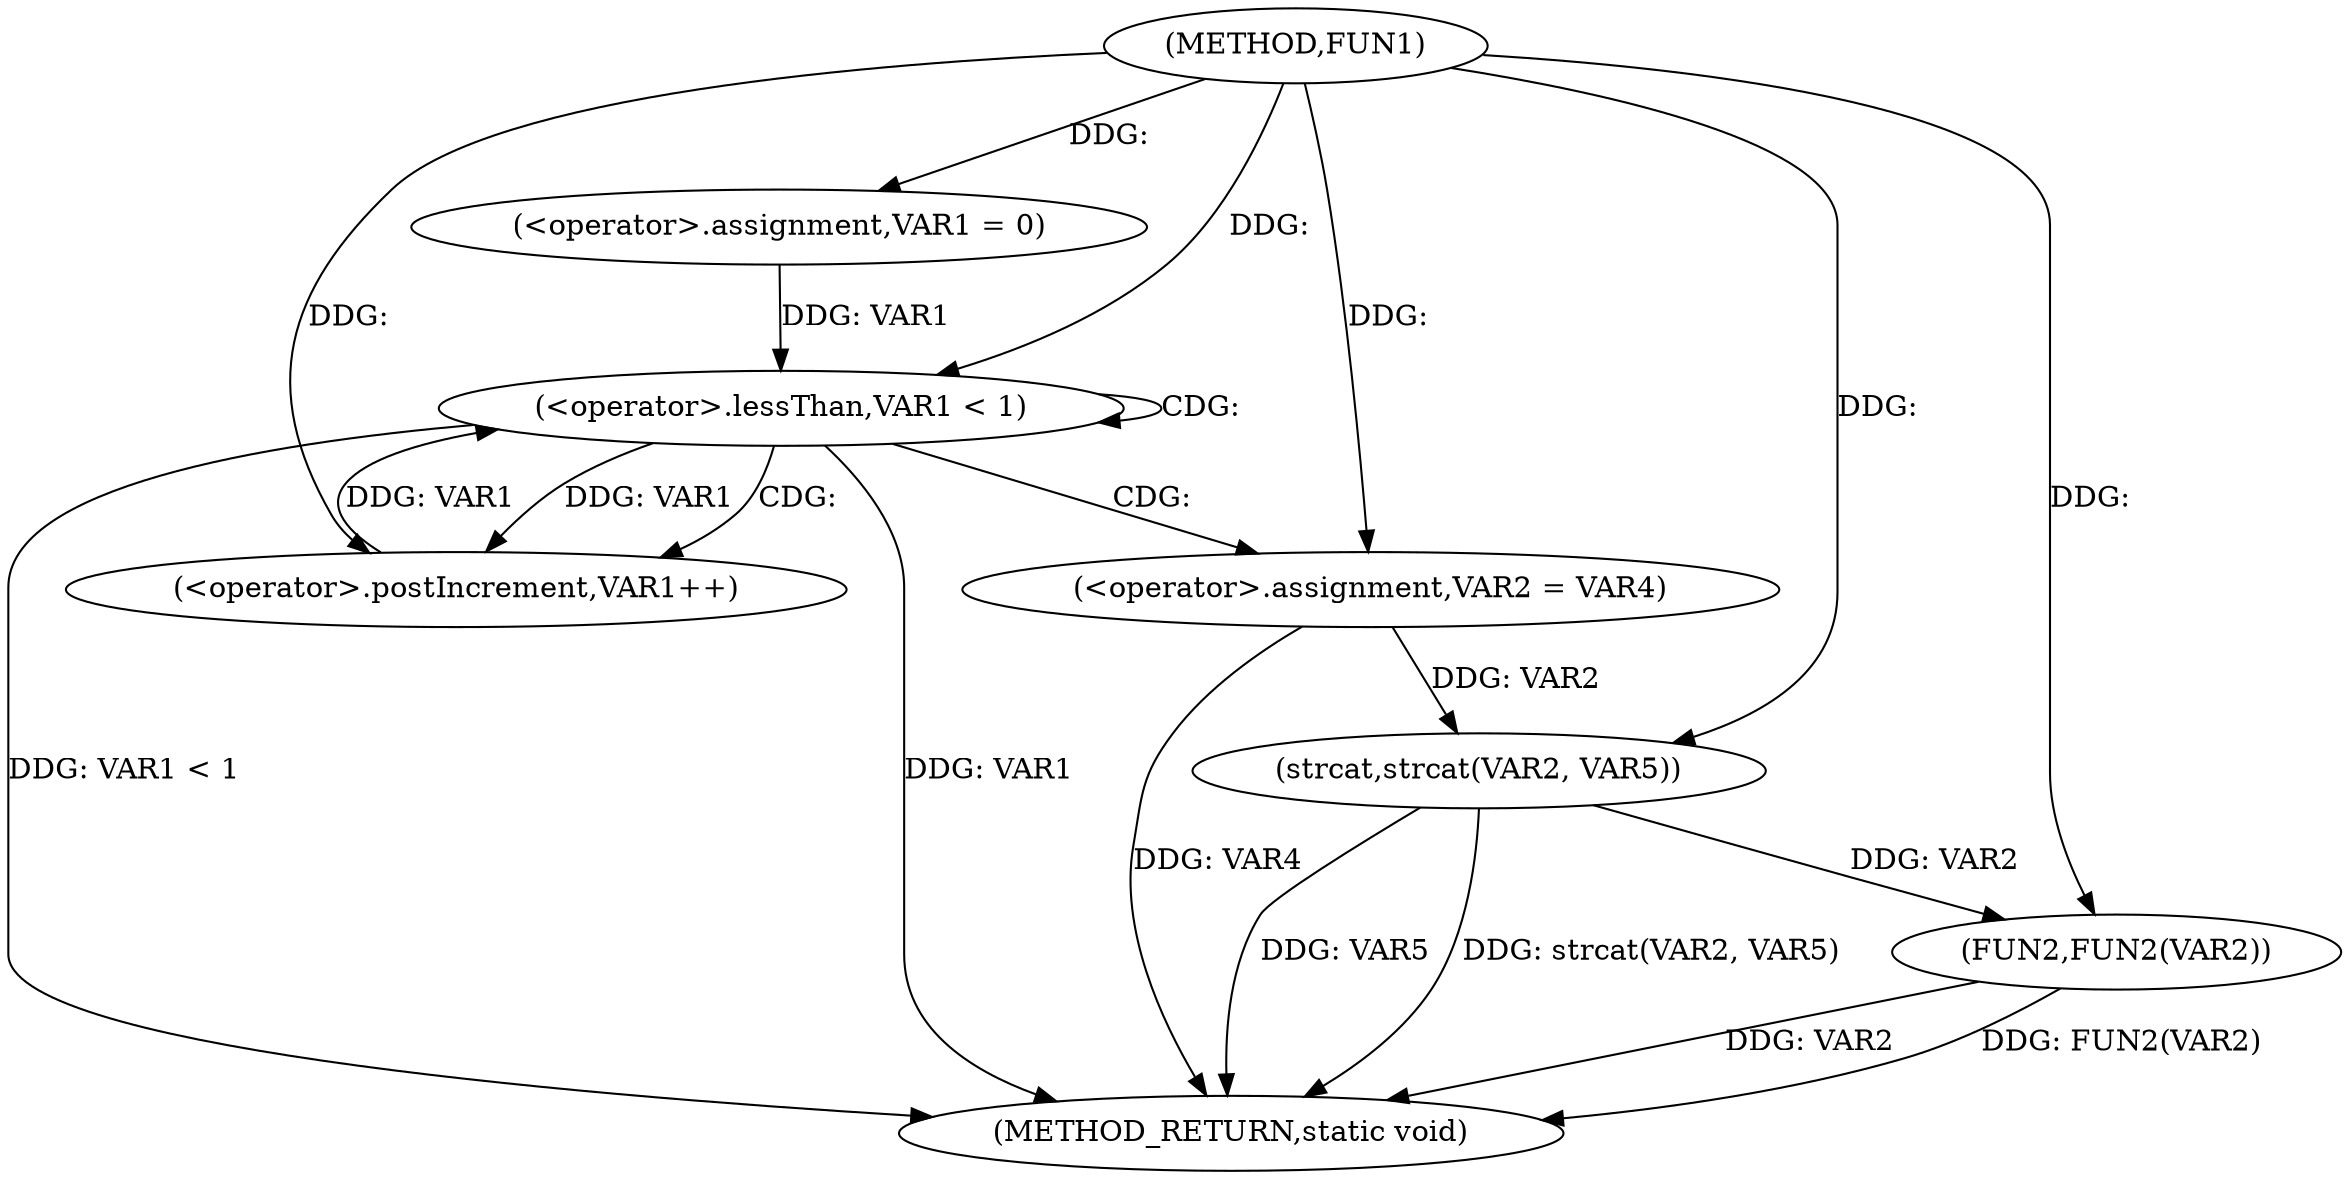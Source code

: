 digraph FUN1 {  
"1000100" [label = "(METHOD,FUN1)" ]
"1000126" [label = "(METHOD_RETURN,static void)" ]
"1000107" [label = "(<operator>.assignment,VAR1 = 0)" ]
"1000110" [label = "(<operator>.lessThan,VAR1 < 1)" ]
"1000113" [label = "(<operator>.postIncrement,VAR1++)" ]
"1000116" [label = "(<operator>.assignment,VAR2 = VAR4)" ]
"1000121" [label = "(strcat,strcat(VAR2, VAR5))" ]
"1000124" [label = "(FUN2,FUN2(VAR2))" ]
  "1000124" -> "1000126"  [ label = "DDG: VAR2"] 
  "1000121" -> "1000126"  [ label = "DDG: VAR5"] 
  "1000121" -> "1000126"  [ label = "DDG: strcat(VAR2, VAR5)"] 
  "1000116" -> "1000126"  [ label = "DDG: VAR4"] 
  "1000124" -> "1000126"  [ label = "DDG: FUN2(VAR2)"] 
  "1000110" -> "1000126"  [ label = "DDG: VAR1 < 1"] 
  "1000110" -> "1000126"  [ label = "DDG: VAR1"] 
  "1000100" -> "1000107"  [ label = "DDG: "] 
  "1000107" -> "1000110"  [ label = "DDG: VAR1"] 
  "1000113" -> "1000110"  [ label = "DDG: VAR1"] 
  "1000100" -> "1000110"  [ label = "DDG: "] 
  "1000110" -> "1000113"  [ label = "DDG: VAR1"] 
  "1000100" -> "1000113"  [ label = "DDG: "] 
  "1000100" -> "1000116"  [ label = "DDG: "] 
  "1000116" -> "1000121"  [ label = "DDG: VAR2"] 
  "1000100" -> "1000121"  [ label = "DDG: "] 
  "1000121" -> "1000124"  [ label = "DDG: VAR2"] 
  "1000100" -> "1000124"  [ label = "DDG: "] 
  "1000110" -> "1000110"  [ label = "CDG: "] 
  "1000110" -> "1000116"  [ label = "CDG: "] 
  "1000110" -> "1000113"  [ label = "CDG: "] 
}
